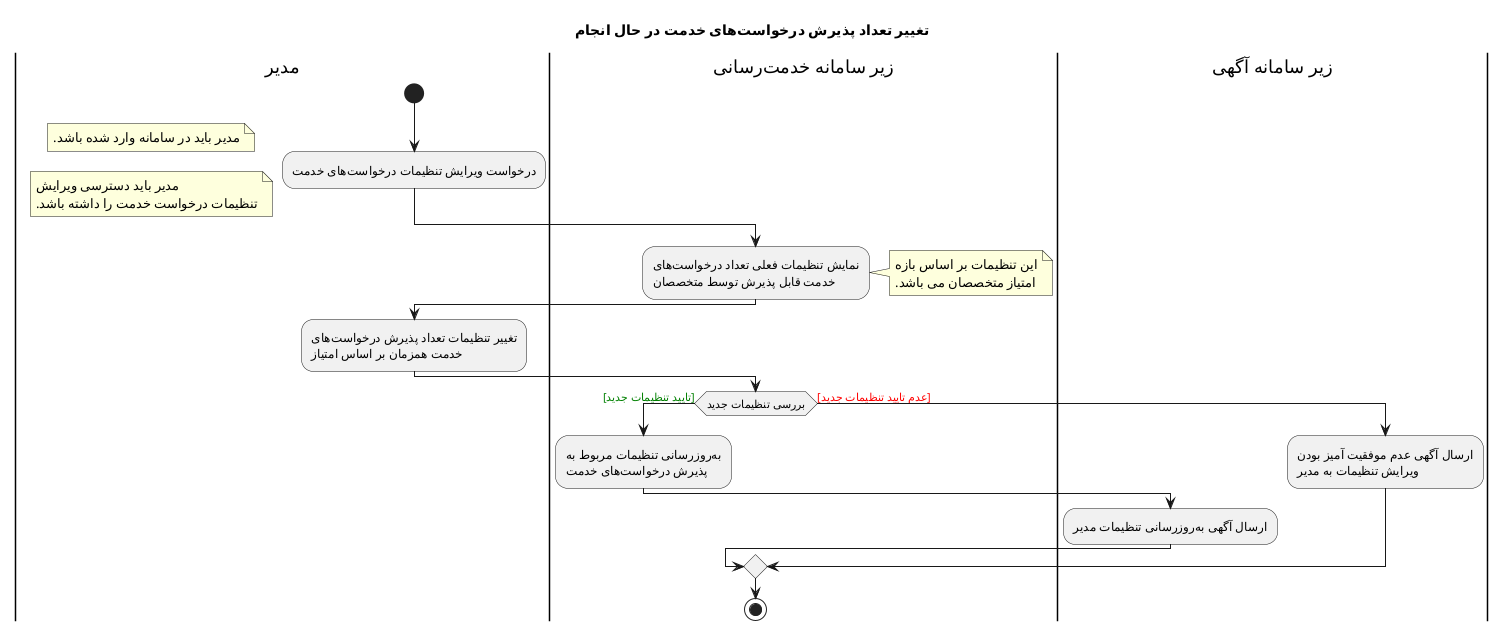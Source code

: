 @startuml ManagerUpdateNumberOfAcceptingServices
Title تغییر تعداد پذیرش درخواست‌های خدمت در حال انجام‌
|مدیر|
start
:درخواست ویرایش تنظیمات درخواست‌های خدمت;
note left: مدیر باید در سامانه وارد شده باشد.
note left : مدیر باید دسترسی ویرایش\nتنظیمات درخواست خدمت را داشته باشد.
|زیر سامانه خدمت‌رسانی|
:نمایش تنظیمات فعلی تعداد درخواست‌های\nخدمت قابل پذیرش توسط متخصصان;
note right: این تنظیمات بر اساس بازه\nامتیاز متخصصان می باشد.
|مدیر|
:تغییر تنظیمات تعداد پذیرش درخواست‌های\nخدمت همزمان بر اساس امتیاز;
|زیر سامانه خدمت‌رسانی|
if (بررسی تنظیمات جدید) then (<color:green>[تایید تنظیمات جدید])
:به‌روزرسانی تنظیمات مربوط به\nپذیرش درخواست‌های خدمت;
|زیر سامانه آگهی|
:ارسال آگهی به‌روزرسانی تنظیمات مدیر;
else (<color:red>[عدم تایید تنظیمات جدید])
|زیر سامانه آگهی|
:ارسال آگهی عدم موفقیت آمیز بودن\nویرایش تنظیمات به مدیر;
endif
|زیر سامانه خدمت‌رسانی|
stop
@enduml
